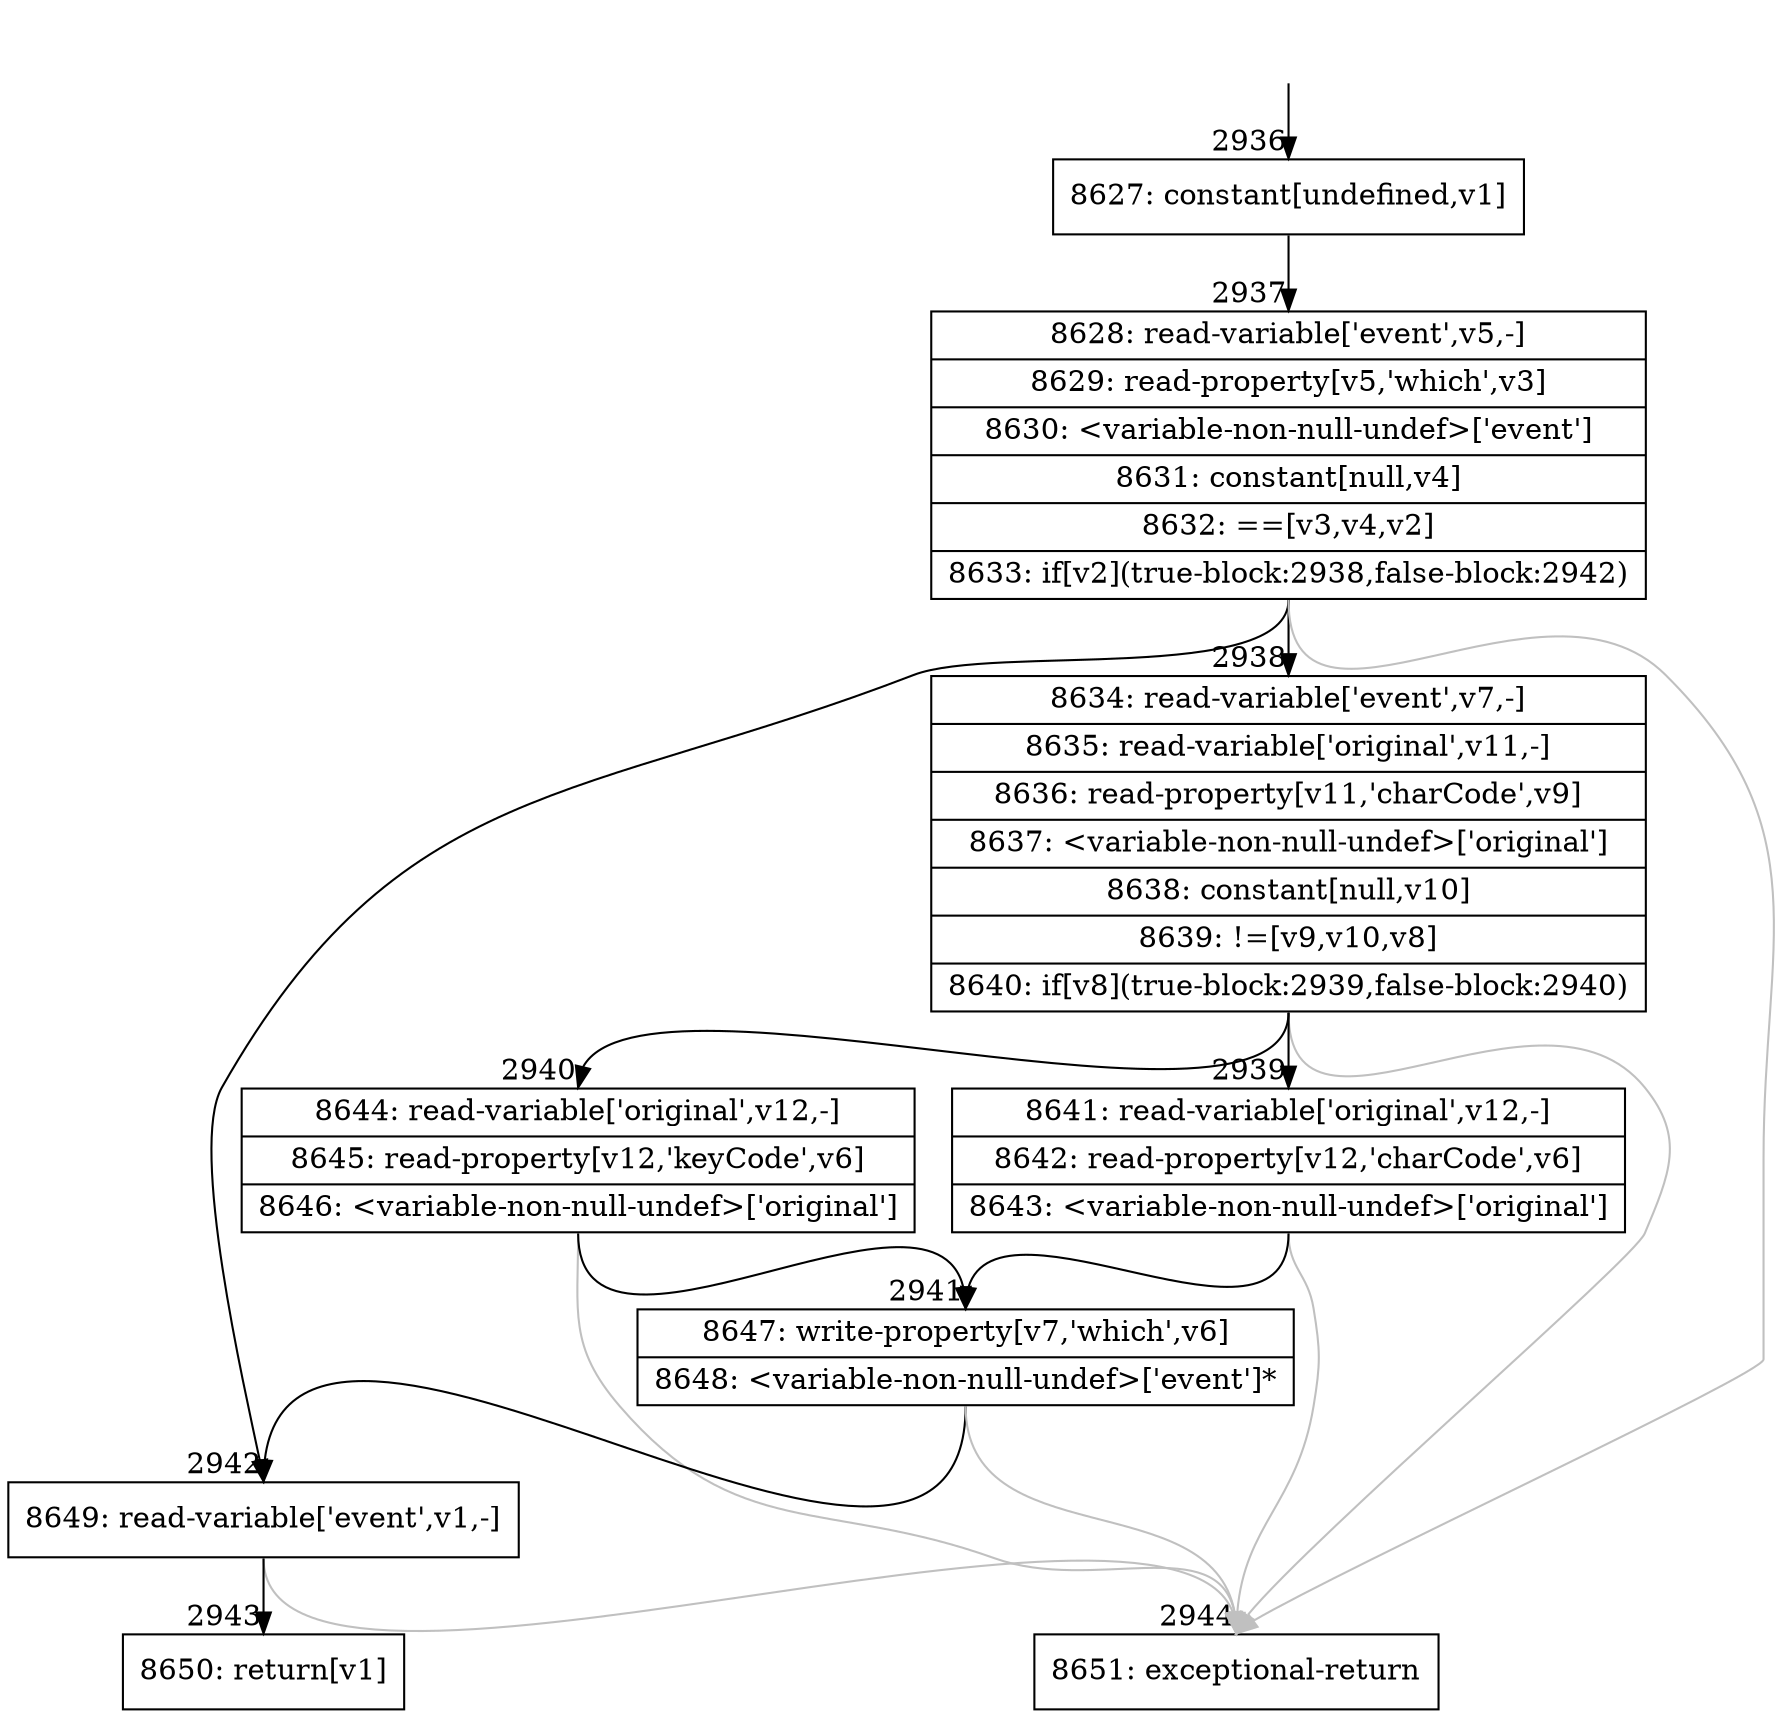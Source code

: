digraph {
rankdir="TD"
BB_entry179[shape=none,label=""];
BB_entry179 -> BB2936 [tailport=s, headport=n, headlabel="    2936"]
BB2936 [shape=record label="{8627: constant[undefined,v1]}" ] 
BB2936 -> BB2937 [tailport=s, headport=n, headlabel="      2937"]
BB2937 [shape=record label="{8628: read-variable['event',v5,-]|8629: read-property[v5,'which',v3]|8630: \<variable-non-null-undef\>['event']|8631: constant[null,v4]|8632: ==[v3,v4,v2]|8633: if[v2](true-block:2938,false-block:2942)}" ] 
BB2937 -> BB2938 [tailport=s, headport=n, headlabel="      2938"]
BB2937 -> BB2942 [tailport=s, headport=n, headlabel="      2942"]
BB2937 -> BB2944 [tailport=s, headport=n, color=gray, headlabel="      2944"]
BB2938 [shape=record label="{8634: read-variable['event',v7,-]|8635: read-variable['original',v11,-]|8636: read-property[v11,'charCode',v9]|8637: \<variable-non-null-undef\>['original']|8638: constant[null,v10]|8639: !=[v9,v10,v8]|8640: if[v8](true-block:2939,false-block:2940)}" ] 
BB2938 -> BB2939 [tailport=s, headport=n, headlabel="      2939"]
BB2938 -> BB2940 [tailport=s, headport=n, headlabel="      2940"]
BB2938 -> BB2944 [tailport=s, headport=n, color=gray]
BB2939 [shape=record label="{8641: read-variable['original',v12,-]|8642: read-property[v12,'charCode',v6]|8643: \<variable-non-null-undef\>['original']}" ] 
BB2939 -> BB2941 [tailport=s, headport=n, headlabel="      2941"]
BB2939 -> BB2944 [tailport=s, headport=n, color=gray]
BB2940 [shape=record label="{8644: read-variable['original',v12,-]|8645: read-property[v12,'keyCode',v6]|8646: \<variable-non-null-undef\>['original']}" ] 
BB2940 -> BB2941 [tailport=s, headport=n]
BB2940 -> BB2944 [tailport=s, headport=n, color=gray]
BB2941 [shape=record label="{8647: write-property[v7,'which',v6]|8648: \<variable-non-null-undef\>['event']*}" ] 
BB2941 -> BB2942 [tailport=s, headport=n]
BB2941 -> BB2944 [tailport=s, headport=n, color=gray]
BB2942 [shape=record label="{8649: read-variable['event',v1,-]}" ] 
BB2942 -> BB2943 [tailport=s, headport=n, headlabel="      2943"]
BB2942 -> BB2944 [tailport=s, headport=n, color=gray]
BB2943 [shape=record label="{8650: return[v1]}" ] 
BB2944 [shape=record label="{8651: exceptional-return}" ] 
}
